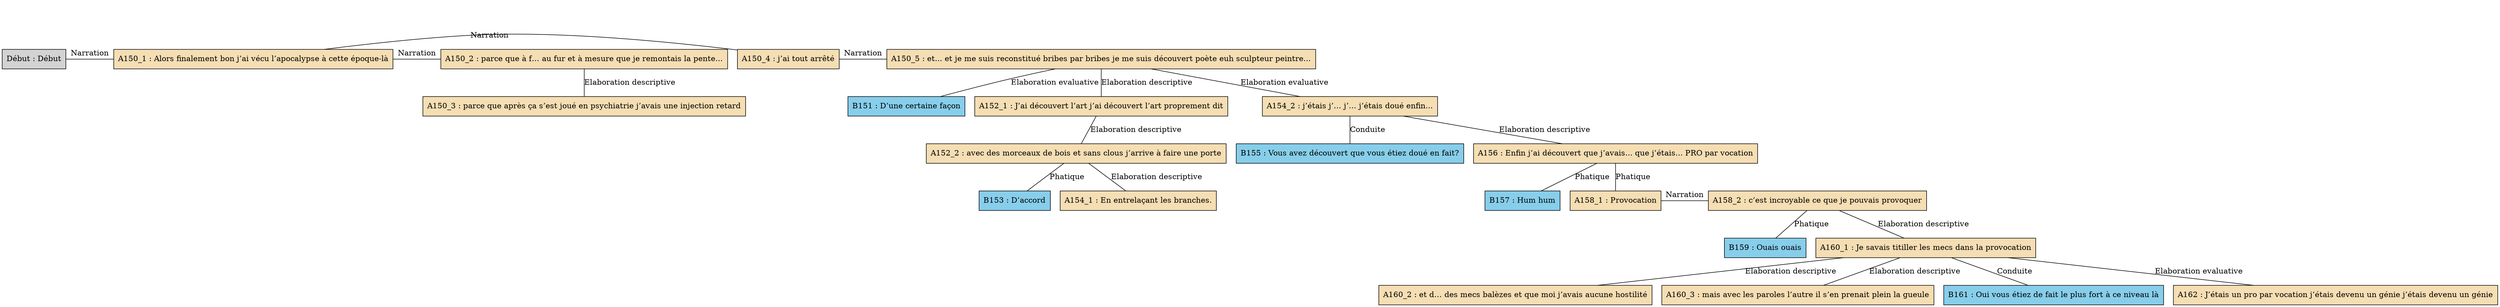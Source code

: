 digraph "Provocation_-_E12" {
	node [shape=box style=filled]
	newrank=true
	zero [style=invis]
	"Début" [label="Début : Début"]
	A150_1 [label="A150_1 : Alors finalement bon j’ai vécu l’apocalypse à cette époque-là" fillcolor=wheat]
	A150_2 [label="A150_2 : parce que à f… au fur et à mesure que je remontais la pente..." fillcolor=wheat]
	A150_3 [label="A150_3 : parce que après ça s’est joué en psychiatrie j’avais une injection retard" fillcolor=wheat]
	A150_4 [label="A150_4 : j’ai tout arrêté" fillcolor=wheat]
	A150_5 [label="A150_5 : et... et je me suis reconstitué bribes par bribes je me suis découvert poète euh sculpteur peintre..." fillcolor=wheat]
	B151 [label="B151 : D’une certaine façon" fillcolor=skyblue]
	A152_1 [label="A152_1 : J’ai découvert l’art j’ai découvert l’art proprement dit" fillcolor=wheat]
	A152_2 [label="A152_2 : avec des morceaux de bois et sans clous j’arrive à faire une porte" fillcolor=wheat]
	B153 [label="B153 : D’accord" fillcolor=skyblue]
	A154_1 [label="A154_1 : En entrelaçant les branches." fillcolor=wheat]
	A154_2 [label="A154_2 : j’étais j’… j’… j’étais doué enfin..." fillcolor=wheat]
	B155 [label="B155 : Vous avez découvert que vous étiez doué en fait?" fillcolor=skyblue]
	A156 [label="A156 : Enfin j’ai découvert que j’avais... que j’étais... PRO par vocation" fillcolor=wheat]
	B157 [label="B157 : Hum hum" fillcolor=skyblue]
	A158_1 [label="A158_1 : Provocation" fillcolor=wheat]
	A158_2 [label="A158_2 : c’est incroyable ce que je pouvais provoquer" fillcolor=wheat]
	B159 [label="B159 : Ouais ouais" fillcolor=skyblue]
	A160_1 [label="A160_1 : Je savais titiller les mecs dans la provocation" fillcolor=wheat]
	A160_2 [label="A160_2 : et d… des mecs balèzes et que moi j’avais aucune hostilité" fillcolor=wheat]
	A160_3 [label="A160_3 : mais avec les paroles l’autre il s’en prenait plein la gueule" fillcolor=wheat]
	B161 [label="B161 : Oui vous étiez de fait le plus fort à ce niveau là" fillcolor=skyblue]
	A162 [label="A162 : J’étais un pro par vocation j’étais devenu un génie j’étais devenu un génie" fillcolor=wheat]
	zero -> "Début" [label="" style=invis]
	zero -> A150_1 [style=invis weight=1]
	"Début" -> A150_1 [label=Narration constraint=false dir=none]
	zero -> A150_2 [style=invis weight=1]
	A150_1 -> A150_2 [label=Narration constraint=false dir=none]
	zero -> A150_4 [style=invis weight=1]
	A150_1 -> A150_4 [label=Narration constraint=false dir=none]
	A150_2 -> A150_3 [label="Elaboration descriptive" dir=none weight=2]
	zero -> A150_5 [style=invis weight=1]
	A150_4 -> A150_5 [label=Narration constraint=false dir=none]
	A150_5 -> A152_1 [label="Elaboration descriptive" dir=none weight=2]
	A150_5 -> B151 [label="Elaboration evaluative" dir=none weight=2]
	A152_1 -> A152_2 [label="Elaboration descriptive" dir=none weight=2]
	A152_2 -> A154_1 [label="Elaboration descriptive" dir=none weight=2]
	A152_2 -> B153 [label=Phatique dir=none weight=2]
	A154_2 -> B155 [label=Conduite dir=none weight=2]
	A150_5 -> A154_2 [label="Elaboration evaluative" dir=none weight=2]
	A154_2 -> A156 [label="Elaboration descriptive" dir=none weight=2]
	A156 -> B157 [label=Phatique dir=none weight=2]
	A156 -> A158_1 [label=Phatique dir=none weight=2]
	A156 -> A158_2 [style=invis weight=1]
	A158_1 -> A158_2 [label=Narration constraint=false dir=none]
	A158_2 -> B159 [label=Phatique dir=none weight=2]
	A158_2 -> A160_1 [label="Elaboration descriptive" dir=none weight=2]
	A160_1 -> A160_2 [label="Elaboration descriptive" dir=none weight=2]
	A160_1 -> A160_3 [label="Elaboration descriptive" dir=none weight=2]
	A160_1 -> B161 [label=Conduite dir=none weight=2]
	A160_1 -> A162 [label="Elaboration evaluative" dir=none weight=2]
}
